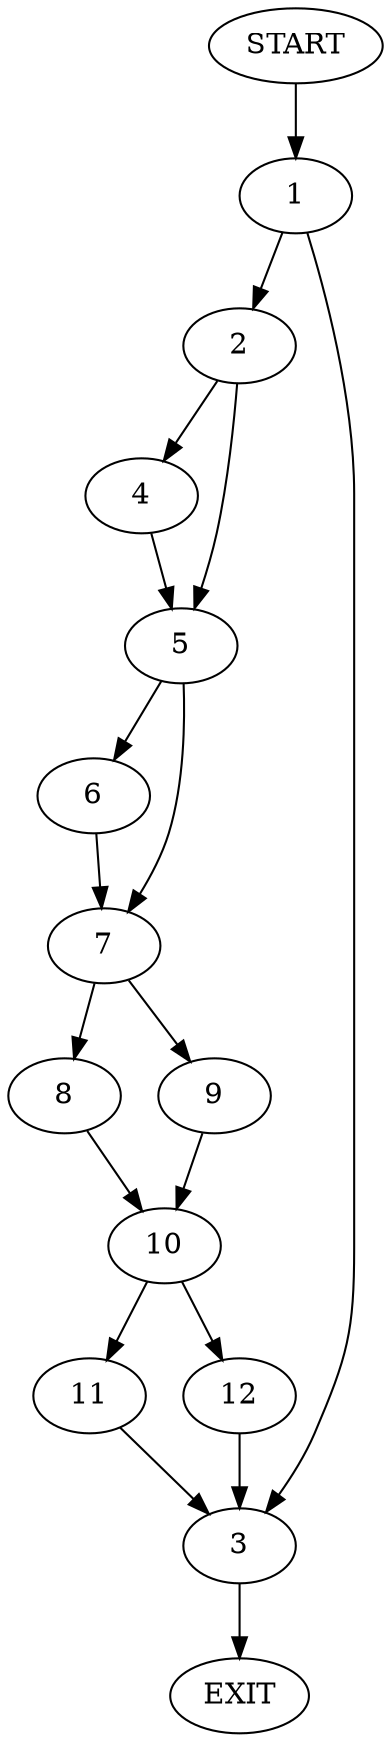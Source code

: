 digraph {
0 [label="START"]
13 [label="EXIT"]
0 -> 1
1 -> 2
1 -> 3
2 -> 4
2 -> 5
3 -> 13
4 -> 5
5 -> 6
5 -> 7
7 -> 8
7 -> 9
6 -> 7
9 -> 10
8 -> 10
10 -> 11
10 -> 12
12 -> 3
11 -> 3
}
